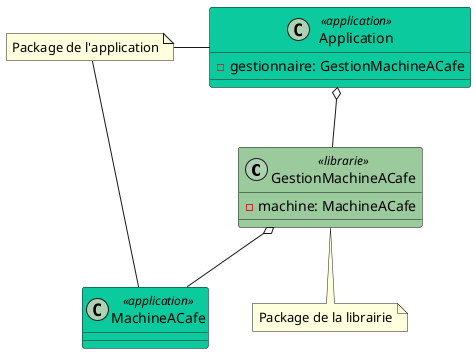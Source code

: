 @startuml Singleton

skinparam class {
    BackgroundColor<<librarie>> #9bca9d
    BackgroundColor<<application>> #0bca9d
}

class GestionMachineACafe <<librarie>> {
    - machine: MachineACafe
}
note bottom of GestionMachineACafe
  Package de la librairie
end note

class MachineACafe <<application>> 
note "Package de l'application" as NoteApplication
NoteApplication - MachineACafe
NoteApplication - Application

class Application <<application>> {
    - gestionnaire: GestionMachineACafe
}

Application o-- GestionMachineACafe
GestionMachineACafe o-- MachineACafe

@enduml